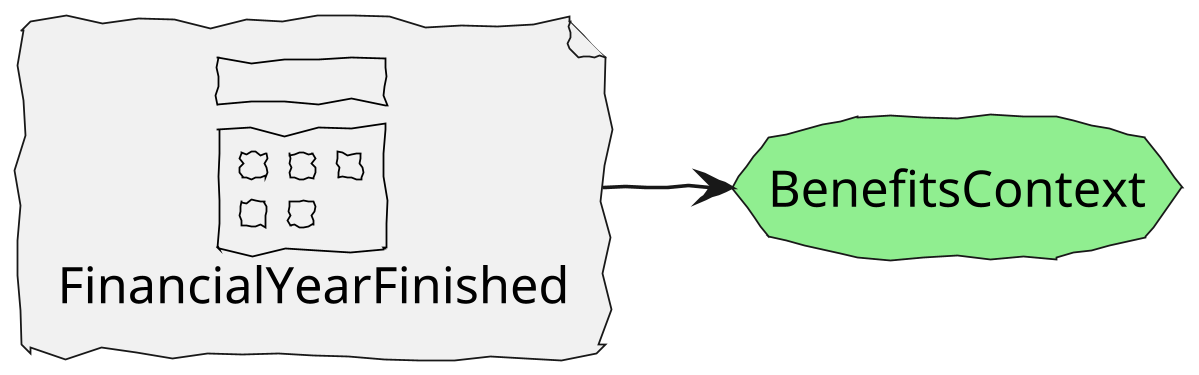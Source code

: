 @startuml
!include <tupadr3/common>
!include <tupadr3/font-awesome-5/clock>
!include <tupadr3/font-awesome-5/calendar_alt>

skinparam defaultFontName Purisa
skinparam handwritten true
skinparam backgroundcolor transparent

skinparam defaultTextAlignment center


scale 1200*480

storage BenefitsContext #LightGreen

file FinancialYearFinished [
    <size:80><&calendar></size>
    FinancialYearFinished
]
FinancialYearFinished -> BenefitsContext


@enduml